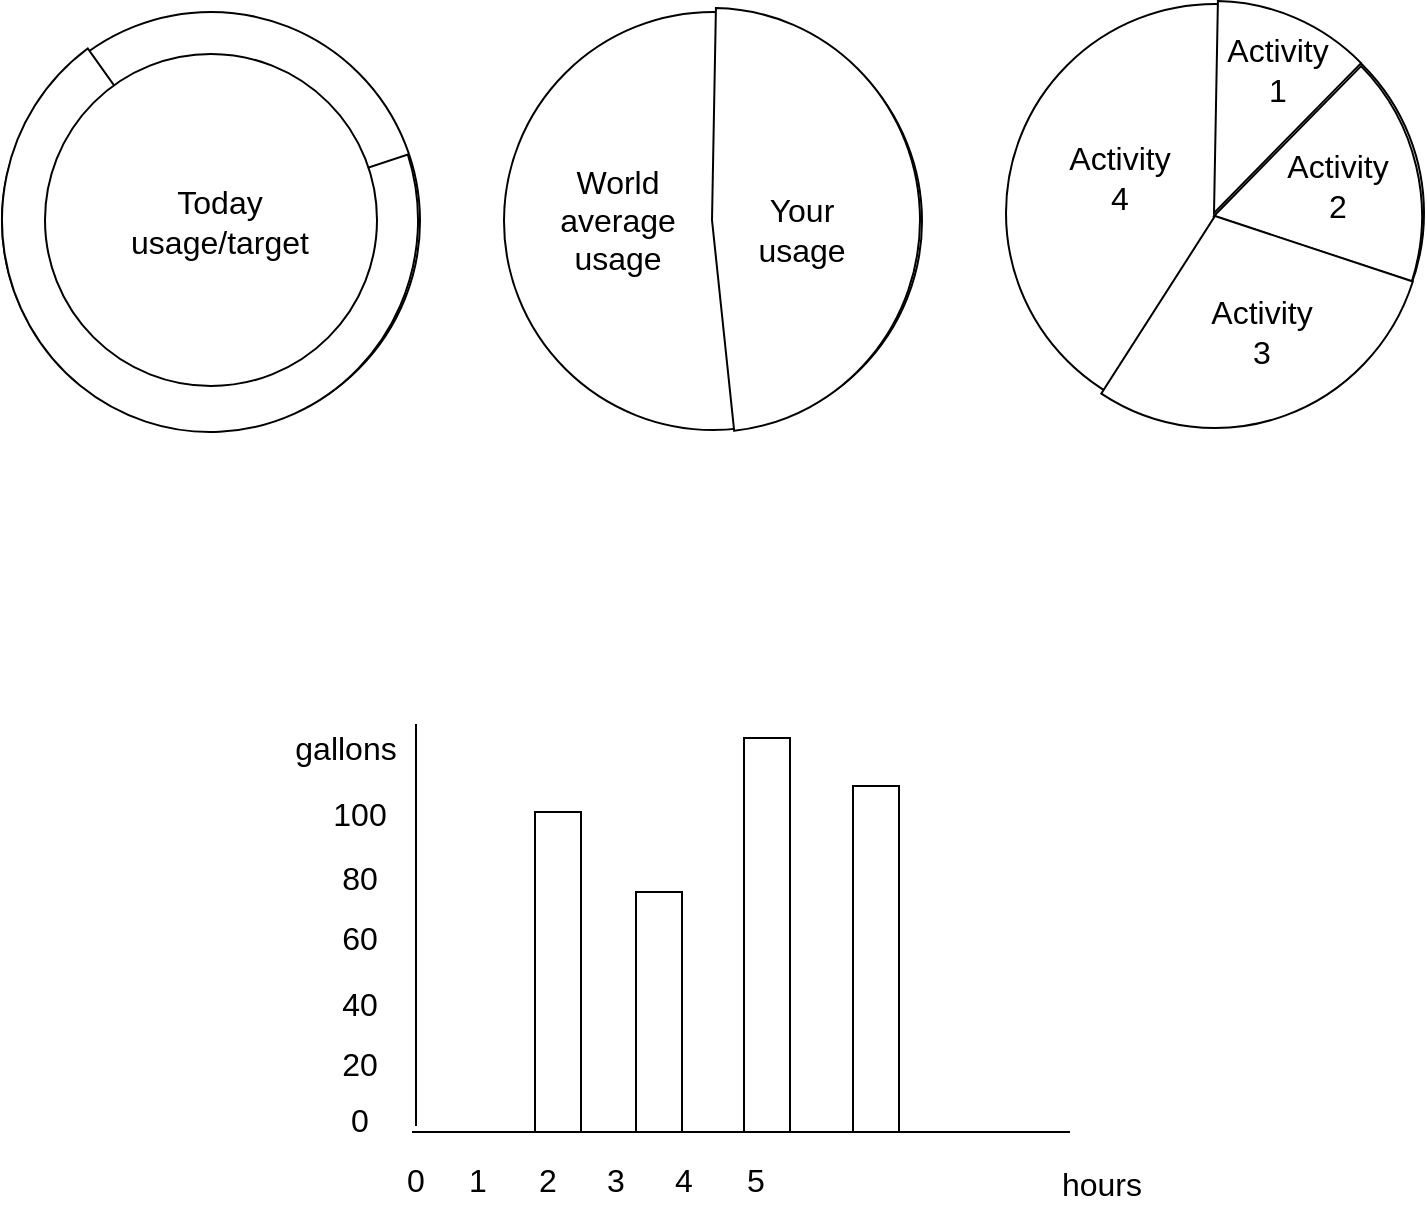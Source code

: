 <mxfile version="25.0.1">
  <diagram name="Trang-1" id="l_TE8C0bcXNuovB6EugG">
    <mxGraphModel dx="867" dy="640" grid="0" gridSize="10" guides="1" tooltips="1" connect="1" arrows="1" fold="1" page="1" pageScale="1" pageWidth="827" pageHeight="1169" math="0" shadow="0">
      <root>
        <mxCell id="0" />
        <mxCell id="1" parent="0" />
        <mxCell id="p4werv_LVRO7LJJznYSE-14" value="" style="endArrow=none;html=1;rounded=0;fontSize=12;startSize=8;endSize=8;curved=1;" edge="1" parent="1">
          <mxGeometry width="50" height="50" relative="1" as="geometry">
            <mxPoint x="245" y="602" as="sourcePoint" />
            <mxPoint x="574" y="602" as="targetPoint" />
          </mxGeometry>
        </mxCell>
        <mxCell id="p4werv_LVRO7LJJznYSE-15" value="" style="rounded=0;whiteSpace=wrap;html=1;" vertex="1" parent="1">
          <mxGeometry x="306.5" y="442" width="23" height="160" as="geometry" />
        </mxCell>
        <mxCell id="p4werv_LVRO7LJJznYSE-16" value="" style="rounded=0;whiteSpace=wrap;html=1;" vertex="1" parent="1">
          <mxGeometry x="357" y="482" width="23" height="120" as="geometry" />
        </mxCell>
        <mxCell id="p4werv_LVRO7LJJznYSE-17" value="" style="rounded=0;whiteSpace=wrap;html=1;" vertex="1" parent="1">
          <mxGeometry x="411" y="405" width="23" height="197" as="geometry" />
        </mxCell>
        <mxCell id="p4werv_LVRO7LJJznYSE-18" value="" style="rounded=0;whiteSpace=wrap;html=1;" vertex="1" parent="1">
          <mxGeometry x="465.5" y="429" width="23" height="173" as="geometry" />
        </mxCell>
        <mxCell id="p4werv_LVRO7LJJznYSE-19" value="" style="endArrow=none;html=1;rounded=0;fontSize=12;startSize=8;endSize=8;curved=1;" edge="1" parent="1">
          <mxGeometry width="50" height="50" relative="1" as="geometry">
            <mxPoint x="247" y="599" as="sourcePoint" />
            <mxPoint x="247" y="398" as="targetPoint" />
          </mxGeometry>
        </mxCell>
        <mxCell id="p4werv_LVRO7LJJznYSE-20" value="gallons" style="text;html=1;align=center;verticalAlign=middle;whiteSpace=wrap;rounded=0;fontSize=16;" vertex="1" parent="1">
          <mxGeometry x="182" y="395" width="60" height="30" as="geometry" />
        </mxCell>
        <mxCell id="p4werv_LVRO7LJJznYSE-21" value="100" style="text;html=1;align=center;verticalAlign=middle;whiteSpace=wrap;rounded=0;fontSize=16;" vertex="1" parent="1">
          <mxGeometry x="202" y="428" width="34" height="30" as="geometry" />
        </mxCell>
        <mxCell id="p4werv_LVRO7LJJznYSE-22" value="80" style="text;html=1;align=center;verticalAlign=middle;whiteSpace=wrap;rounded=0;fontSize=16;" vertex="1" parent="1">
          <mxGeometry x="202" y="460" width="34" height="30" as="geometry" />
        </mxCell>
        <mxCell id="p4werv_LVRO7LJJznYSE-23" value="60" style="text;html=1;align=center;verticalAlign=middle;whiteSpace=wrap;rounded=0;fontSize=16;" vertex="1" parent="1">
          <mxGeometry x="202" y="490" width="34" height="30" as="geometry" />
        </mxCell>
        <mxCell id="p4werv_LVRO7LJJznYSE-24" value="40" style="text;html=1;align=center;verticalAlign=middle;whiteSpace=wrap;rounded=0;fontSize=16;" vertex="1" parent="1">
          <mxGeometry x="202" y="523" width="34" height="30" as="geometry" />
        </mxCell>
        <mxCell id="p4werv_LVRO7LJJznYSE-25" value="20" style="text;html=1;align=center;verticalAlign=middle;whiteSpace=wrap;rounded=0;fontSize=16;" vertex="1" parent="1">
          <mxGeometry x="202" y="553" width="34" height="30" as="geometry" />
        </mxCell>
        <mxCell id="p4werv_LVRO7LJJznYSE-26" value="0" style="text;html=1;align=center;verticalAlign=middle;whiteSpace=wrap;rounded=0;fontSize=16;" vertex="1" parent="1">
          <mxGeometry x="202" y="581" width="34" height="30" as="geometry" />
        </mxCell>
        <mxCell id="p4werv_LVRO7LJJznYSE-27" value="0" style="text;html=1;align=center;verticalAlign=middle;whiteSpace=wrap;rounded=0;fontSize=16;" vertex="1" parent="1">
          <mxGeometry x="230" y="611" width="34" height="30" as="geometry" />
        </mxCell>
        <mxCell id="p4werv_LVRO7LJJznYSE-28" value="1" style="text;html=1;align=center;verticalAlign=middle;whiteSpace=wrap;rounded=0;fontSize=16;" vertex="1" parent="1">
          <mxGeometry x="261" y="611" width="34" height="30" as="geometry" />
        </mxCell>
        <mxCell id="p4werv_LVRO7LJJznYSE-29" value="2" style="text;html=1;align=center;verticalAlign=middle;whiteSpace=wrap;rounded=0;fontSize=16;" vertex="1" parent="1">
          <mxGeometry x="295.5" y="611" width="34" height="30" as="geometry" />
        </mxCell>
        <mxCell id="p4werv_LVRO7LJJznYSE-30" value="3" style="text;html=1;align=center;verticalAlign=middle;whiteSpace=wrap;rounded=0;fontSize=16;" vertex="1" parent="1">
          <mxGeometry x="329.5" y="611" width="34" height="30" as="geometry" />
        </mxCell>
        <mxCell id="p4werv_LVRO7LJJznYSE-31" value="4" style="text;html=1;align=center;verticalAlign=middle;whiteSpace=wrap;rounded=0;fontSize=16;" vertex="1" parent="1">
          <mxGeometry x="363.5" y="611" width="34" height="30" as="geometry" />
        </mxCell>
        <mxCell id="p4werv_LVRO7LJJznYSE-32" value="5" style="text;html=1;align=center;verticalAlign=middle;whiteSpace=wrap;rounded=0;fontSize=16;" vertex="1" parent="1">
          <mxGeometry x="400" y="611" width="34" height="30" as="geometry" />
        </mxCell>
        <mxCell id="p4werv_LVRO7LJJznYSE-34" value="" style="group" vertex="1" connectable="0" parent="1">
          <mxGeometry x="40" y="40" width="209" height="212" as="geometry" />
        </mxCell>
        <mxCell id="p4werv_LVRO7LJJznYSE-11" value="" style="ellipse;whiteSpace=wrap;html=1;aspect=fixed;" vertex="1" parent="p4werv_LVRO7LJJznYSE-34">
          <mxGeometry y="2" width="209" height="209" as="geometry" />
        </mxCell>
        <mxCell id="p4werv_LVRO7LJJznYSE-12" value="" style="verticalLabelPosition=bottom;verticalAlign=top;html=1;shape=mxgraph.basic.pie;startAngle=0.2;endAngle=0.9;" vertex="1" parent="p4werv_LVRO7LJJznYSE-34">
          <mxGeometry width="208" height="212" as="geometry" />
        </mxCell>
        <mxCell id="p4werv_LVRO7LJJznYSE-13" value="" style="ellipse;whiteSpace=wrap;html=1;aspect=fixed;" vertex="1" parent="p4werv_LVRO7LJJznYSE-34">
          <mxGeometry x="21.5" y="23" width="166" height="166" as="geometry" />
        </mxCell>
        <mxCell id="p4werv_LVRO7LJJznYSE-62" value="Today usage/target" style="text;html=1;align=center;verticalAlign=middle;whiteSpace=wrap;rounded=0;fontSize=16;" vertex="1" parent="p4werv_LVRO7LJJznYSE-34">
          <mxGeometry x="79" y="91.5" width="60" height="30" as="geometry" />
        </mxCell>
        <mxCell id="p4werv_LVRO7LJJznYSE-36" value="" style="group" vertex="1" connectable="0" parent="1">
          <mxGeometry x="291" y="40" width="225" height="225" as="geometry" />
        </mxCell>
        <mxCell id="p4werv_LVRO7LJJznYSE-37" value="" style="ellipse;whiteSpace=wrap;html=1;aspect=fixed;" vertex="1" parent="p4werv_LVRO7LJJznYSE-36">
          <mxGeometry y="2" width="209" height="209" as="geometry" />
        </mxCell>
        <mxCell id="p4werv_LVRO7LJJznYSE-38" value="" style="verticalLabelPosition=bottom;verticalAlign=top;html=1;shape=mxgraph.basic.pie;startAngle=0.003;endAngle=0.483;" vertex="1" parent="p4werv_LVRO7LJJznYSE-36">
          <mxGeometry width="208" height="212" as="geometry" />
        </mxCell>
        <mxCell id="p4werv_LVRO7LJJznYSE-60" value="Your usage" style="text;html=1;align=center;verticalAlign=middle;whiteSpace=wrap;rounded=0;fontSize=16;" vertex="1" parent="p4werv_LVRO7LJJznYSE-36">
          <mxGeometry x="119" y="103" width="60" height="16" as="geometry" />
        </mxCell>
        <mxCell id="p4werv_LVRO7LJJznYSE-61" value="World average usage" style="text;html=1;align=center;verticalAlign=middle;whiteSpace=wrap;rounded=0;fontSize=16;" vertex="1" parent="p4werv_LVRO7LJJznYSE-36">
          <mxGeometry x="27" y="91" width="60" height="30" as="geometry" />
        </mxCell>
        <mxCell id="p4werv_LVRO7LJJznYSE-63" value="" style="ellipse;whiteSpace=wrap;html=1;aspect=fixed;" vertex="1" parent="1">
          <mxGeometry x="542" y="38" width="209" height="209" as="geometry" />
        </mxCell>
        <mxCell id="p4werv_LVRO7LJJznYSE-64" value="" style="verticalLabelPosition=bottom;verticalAlign=top;html=1;shape=mxgraph.basic.pie;startAngle=0.003;endAngle=0.125;" vertex="1" parent="1">
          <mxGeometry x="542" y="36.5" width="208" height="212" as="geometry" />
        </mxCell>
        <mxCell id="p4werv_LVRO7LJJznYSE-65" value="" style="verticalLabelPosition=bottom;verticalAlign=top;html=1;shape=mxgraph.basic.pie;startAngle=0.125;endAngle=0.3;" vertex="1" parent="1">
          <mxGeometry x="542" y="38" width="208" height="212" as="geometry" />
        </mxCell>
        <mxCell id="p4werv_LVRO7LJJznYSE-66" value="" style="verticalLabelPosition=bottom;verticalAlign=top;html=1;shape=mxgraph.basic.pie;startAngle=0.3;endAngle=0.592;" vertex="1" parent="1">
          <mxGeometry x="542.5" y="38" width="208" height="212" as="geometry" />
        </mxCell>
        <mxCell id="p4werv_LVRO7LJJznYSE-72" value="Activity 1" style="text;html=1;align=center;verticalAlign=middle;whiteSpace=wrap;rounded=0;fontSize=16;" vertex="1" parent="1">
          <mxGeometry x="648" y="56" width="60" height="30" as="geometry" />
        </mxCell>
        <mxCell id="p4werv_LVRO7LJJznYSE-73" value="Activity 2" style="text;html=1;align=center;verticalAlign=middle;whiteSpace=wrap;rounded=0;fontSize=16;" vertex="1" parent="1">
          <mxGeometry x="678" y="114" width="60" height="30" as="geometry" />
        </mxCell>
        <mxCell id="p4werv_LVRO7LJJznYSE-74" value="Activity 3" style="text;html=1;align=center;verticalAlign=middle;whiteSpace=wrap;rounded=0;fontSize=16;" vertex="1" parent="1">
          <mxGeometry x="640" y="187" width="60" height="30" as="geometry" />
        </mxCell>
        <mxCell id="p4werv_LVRO7LJJznYSE-75" value="Activity 4" style="text;html=1;align=center;verticalAlign=middle;whiteSpace=wrap;rounded=0;fontSize=16;" vertex="1" parent="1">
          <mxGeometry x="569" y="110" width="60" height="30" as="geometry" />
        </mxCell>
        <mxCell id="p4werv_LVRO7LJJznYSE-87" value="hours" style="text;html=1;align=center;verticalAlign=middle;whiteSpace=wrap;rounded=0;fontSize=16;" vertex="1" parent="1">
          <mxGeometry x="560" y="613" width="60" height="30" as="geometry" />
        </mxCell>
      </root>
    </mxGraphModel>
  </diagram>
</mxfile>
